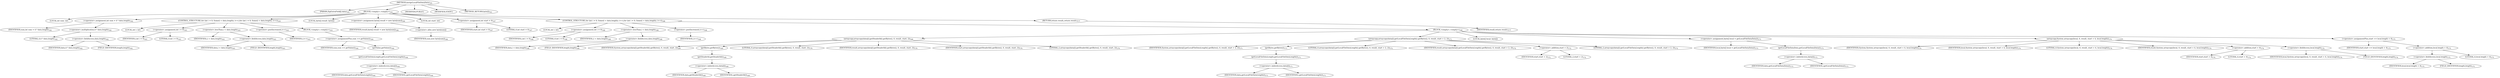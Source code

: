 digraph "mergeLocalFileDataData" {  
"265" [label = <(METHOD,mergeLocalFileDataData)<SUB>161</SUB>> ]
"266" [label = <(PARAM,ZipExtraField[] data)<SUB>161</SUB>> ]
"267" [label = <(BLOCK,&lt;empty&gt;,&lt;empty&gt;)<SUB>161</SUB>> ]
"268" [label = <(LOCAL,int sum: int)> ]
"269" [label = <(&lt;operator&gt;.assignment,int sum = 4 * data.length)<SUB>162</SUB>> ]
"270" [label = <(IDENTIFIER,sum,int sum = 4 * data.length)<SUB>162</SUB>> ]
"271" [label = <(&lt;operator&gt;.multiplication,4 * data.length)<SUB>162</SUB>> ]
"272" [label = <(LITERAL,4,4 * data.length)<SUB>162</SUB>> ]
"273" [label = <(&lt;operator&gt;.fieldAccess,data.length)<SUB>162</SUB>> ]
"274" [label = <(IDENTIFIER,data,4 * data.length)<SUB>162</SUB>> ]
"275" [label = <(FIELD_IDENTIFIER,length,length)<SUB>162</SUB>> ]
"276" [label = <(CONTROL_STRUCTURE,for (int i = 0; Some(i &lt; data.length); i++),for (int i = 0; Some(i &lt; data.length); i++))<SUB>163</SUB>> ]
"277" [label = <(LOCAL,int i: int)> ]
"278" [label = <(&lt;operator&gt;.assignment,int i = 0)<SUB>163</SUB>> ]
"279" [label = <(IDENTIFIER,i,int i = 0)<SUB>163</SUB>> ]
"280" [label = <(LITERAL,0,int i = 0)<SUB>163</SUB>> ]
"281" [label = <(&lt;operator&gt;.lessThan,i &lt; data.length)<SUB>163</SUB>> ]
"282" [label = <(IDENTIFIER,i,i &lt; data.length)<SUB>163</SUB>> ]
"283" [label = <(&lt;operator&gt;.fieldAccess,data.length)<SUB>163</SUB>> ]
"284" [label = <(IDENTIFIER,data,i &lt; data.length)<SUB>163</SUB>> ]
"285" [label = <(FIELD_IDENTIFIER,length,length)<SUB>163</SUB>> ]
"286" [label = <(&lt;operator&gt;.postIncrement,i++)<SUB>163</SUB>> ]
"287" [label = <(IDENTIFIER,i,i++)<SUB>163</SUB>> ]
"288" [label = <(BLOCK,&lt;empty&gt;,&lt;empty&gt;)<SUB>163</SUB>> ]
"289" [label = <(&lt;operator&gt;.assignmentPlus,sum += getValue())<SUB>164</SUB>> ]
"290" [label = <(IDENTIFIER,sum,sum += getValue())<SUB>164</SUB>> ]
"291" [label = <(getValue,getValue())<SUB>164</SUB>> ]
"292" [label = <(getLocalFileDataLength,getLocalFileDataLength())<SUB>164</SUB>> ]
"293" [label = <(&lt;operator&gt;.indexAccess,data[i])<SUB>164</SUB>> ]
"294" [label = <(IDENTIFIER,data,getLocalFileDataLength())<SUB>164</SUB>> ]
"295" [label = <(IDENTIFIER,i,getLocalFileDataLength())<SUB>164</SUB>> ]
"296" [label = <(LOCAL,byte[] result: byte[])> ]
"297" [label = <(&lt;operator&gt;.assignment,byte[] result = new byte[sum])<SUB>166</SUB>> ]
"298" [label = <(IDENTIFIER,result,byte[] result = new byte[sum])<SUB>166</SUB>> ]
"299" [label = <(&lt;operator&gt;.alloc,new byte[sum])> ]
"300" [label = <(IDENTIFIER,sum,new byte[sum])<SUB>166</SUB>> ]
"301" [label = <(LOCAL,int start: int)> ]
"302" [label = <(&lt;operator&gt;.assignment,int start = 0)<SUB>167</SUB>> ]
"303" [label = <(IDENTIFIER,start,int start = 0)<SUB>167</SUB>> ]
"304" [label = <(LITERAL,0,int start = 0)<SUB>167</SUB>> ]
"305" [label = <(CONTROL_STRUCTURE,for (int i = 0; Some(i &lt; data.length); i++),for (int i = 0; Some(i &lt; data.length); i++))<SUB>168</SUB>> ]
"306" [label = <(LOCAL,int i: int)> ]
"307" [label = <(&lt;operator&gt;.assignment,int i = 0)<SUB>168</SUB>> ]
"308" [label = <(IDENTIFIER,i,int i = 0)<SUB>168</SUB>> ]
"309" [label = <(LITERAL,0,int i = 0)<SUB>168</SUB>> ]
"310" [label = <(&lt;operator&gt;.lessThan,i &lt; data.length)<SUB>168</SUB>> ]
"311" [label = <(IDENTIFIER,i,i &lt; data.length)<SUB>168</SUB>> ]
"312" [label = <(&lt;operator&gt;.fieldAccess,data.length)<SUB>168</SUB>> ]
"313" [label = <(IDENTIFIER,data,i &lt; data.length)<SUB>168</SUB>> ]
"314" [label = <(FIELD_IDENTIFIER,length,length)<SUB>168</SUB>> ]
"315" [label = <(&lt;operator&gt;.postIncrement,i++)<SUB>168</SUB>> ]
"316" [label = <(IDENTIFIER,i,i++)<SUB>168</SUB>> ]
"317" [label = <(BLOCK,&lt;empty&gt;,&lt;empty&gt;)<SUB>168</SUB>> ]
"318" [label = <(arraycopy,arraycopy(data[i].getHeaderId().getBytes(), 0, result, start, 2))<SUB>169</SUB>> ]
"319" [label = <(IDENTIFIER,System,arraycopy(data[i].getHeaderId().getBytes(), 0, result, start, 2))<SUB>169</SUB>> ]
"320" [label = <(getBytes,getBytes())<SUB>169</SUB>> ]
"321" [label = <(getHeaderId,getHeaderId())<SUB>169</SUB>> ]
"322" [label = <(&lt;operator&gt;.indexAccess,data[i])<SUB>169</SUB>> ]
"323" [label = <(IDENTIFIER,data,getHeaderId())<SUB>169</SUB>> ]
"324" [label = <(IDENTIFIER,i,getHeaderId())<SUB>169</SUB>> ]
"325" [label = <(LITERAL,0,arraycopy(data[i].getHeaderId().getBytes(), 0, result, start, 2))<SUB>170</SUB>> ]
"326" [label = <(IDENTIFIER,result,arraycopy(data[i].getHeaderId().getBytes(), 0, result, start, 2))<SUB>170</SUB>> ]
"327" [label = <(IDENTIFIER,start,arraycopy(data[i].getHeaderId().getBytes(), 0, result, start, 2))<SUB>170</SUB>> ]
"328" [label = <(LITERAL,2,arraycopy(data[i].getHeaderId().getBytes(), 0, result, start, 2))<SUB>170</SUB>> ]
"329" [label = <(arraycopy,arraycopy(data[i].getLocalFileDataLength().getBytes(), 0, result, start + 2, 2))<SUB>171</SUB>> ]
"330" [label = <(IDENTIFIER,System,arraycopy(data[i].getLocalFileDataLength().getBytes(), 0, result, start + 2, 2))<SUB>171</SUB>> ]
"331" [label = <(getBytes,getBytes())<SUB>171</SUB>> ]
"332" [label = <(getLocalFileDataLength,getLocalFileDataLength())<SUB>171</SUB>> ]
"333" [label = <(&lt;operator&gt;.indexAccess,data[i])<SUB>171</SUB>> ]
"334" [label = <(IDENTIFIER,data,getLocalFileDataLength())<SUB>171</SUB>> ]
"335" [label = <(IDENTIFIER,i,getLocalFileDataLength())<SUB>171</SUB>> ]
"336" [label = <(LITERAL,0,arraycopy(data[i].getLocalFileDataLength().getBytes(), 0, result, start + 2, 2))<SUB>172</SUB>> ]
"337" [label = <(IDENTIFIER,result,arraycopy(data[i].getLocalFileDataLength().getBytes(), 0, result, start + 2, 2))<SUB>172</SUB>> ]
"338" [label = <(&lt;operator&gt;.addition,start + 2)<SUB>172</SUB>> ]
"339" [label = <(IDENTIFIER,start,start + 2)<SUB>172</SUB>> ]
"340" [label = <(LITERAL,2,start + 2)<SUB>172</SUB>> ]
"341" [label = <(LITERAL,2,arraycopy(data[i].getLocalFileDataLength().getBytes(), 0, result, start + 2, 2))<SUB>172</SUB>> ]
"342" [label = <(LOCAL,byte[] local: byte[])> ]
"343" [label = <(&lt;operator&gt;.assignment,byte[] local = getLocalFileDataData())<SUB>173</SUB>> ]
"344" [label = <(IDENTIFIER,local,byte[] local = getLocalFileDataData())<SUB>173</SUB>> ]
"345" [label = <(getLocalFileDataData,getLocalFileDataData())<SUB>173</SUB>> ]
"346" [label = <(&lt;operator&gt;.indexAccess,data[i])<SUB>173</SUB>> ]
"347" [label = <(IDENTIFIER,data,getLocalFileDataData())<SUB>173</SUB>> ]
"348" [label = <(IDENTIFIER,i,getLocalFileDataData())<SUB>173</SUB>> ]
"349" [label = <(arraycopy,System.arraycopy(local, 0, result, start + 4, local.length))<SUB>174</SUB>> ]
"350" [label = <(IDENTIFIER,System,System.arraycopy(local, 0, result, start + 4, local.length))<SUB>174</SUB>> ]
"351" [label = <(IDENTIFIER,local,System.arraycopy(local, 0, result, start + 4, local.length))<SUB>174</SUB>> ]
"352" [label = <(LITERAL,0,System.arraycopy(local, 0, result, start + 4, local.length))<SUB>174</SUB>> ]
"353" [label = <(IDENTIFIER,result,System.arraycopy(local, 0, result, start + 4, local.length))<SUB>174</SUB>> ]
"354" [label = <(&lt;operator&gt;.addition,start + 4)<SUB>174</SUB>> ]
"355" [label = <(IDENTIFIER,start,start + 4)<SUB>174</SUB>> ]
"356" [label = <(LITERAL,4,start + 4)<SUB>174</SUB>> ]
"357" [label = <(&lt;operator&gt;.fieldAccess,local.length)<SUB>174</SUB>> ]
"358" [label = <(IDENTIFIER,local,System.arraycopy(local, 0, result, start + 4, local.length))<SUB>174</SUB>> ]
"359" [label = <(FIELD_IDENTIFIER,length,length)<SUB>174</SUB>> ]
"360" [label = <(&lt;operator&gt;.assignmentPlus,start += local.length + 4)<SUB>175</SUB>> ]
"361" [label = <(IDENTIFIER,start,start += local.length + 4)<SUB>175</SUB>> ]
"362" [label = <(&lt;operator&gt;.addition,local.length + 4)<SUB>175</SUB>> ]
"363" [label = <(&lt;operator&gt;.fieldAccess,local.length)<SUB>175</SUB>> ]
"364" [label = <(IDENTIFIER,local,local.length + 4)<SUB>175</SUB>> ]
"365" [label = <(FIELD_IDENTIFIER,length,length)<SUB>175</SUB>> ]
"366" [label = <(LITERAL,4,local.length + 4)<SUB>175</SUB>> ]
"367" [label = <(RETURN,return result;,return result;)<SUB>177</SUB>> ]
"368" [label = <(IDENTIFIER,result,return result;)<SUB>177</SUB>> ]
"369" [label = <(MODIFIER,PUBLIC)> ]
"370" [label = <(MODIFIER,STATIC)> ]
"371" [label = <(METHOD_RETURN,byte[])<SUB>161</SUB>> ]
  "265" -> "266" 
  "265" -> "267" 
  "265" -> "369" 
  "265" -> "370" 
  "265" -> "371" 
  "267" -> "268" 
  "267" -> "269" 
  "267" -> "276" 
  "267" -> "296" 
  "267" -> "297" 
  "267" -> "301" 
  "267" -> "302" 
  "267" -> "305" 
  "267" -> "367" 
  "269" -> "270" 
  "269" -> "271" 
  "271" -> "272" 
  "271" -> "273" 
  "273" -> "274" 
  "273" -> "275" 
  "276" -> "277" 
  "276" -> "278" 
  "276" -> "281" 
  "276" -> "286" 
  "276" -> "288" 
  "278" -> "279" 
  "278" -> "280" 
  "281" -> "282" 
  "281" -> "283" 
  "283" -> "284" 
  "283" -> "285" 
  "286" -> "287" 
  "288" -> "289" 
  "289" -> "290" 
  "289" -> "291" 
  "291" -> "292" 
  "292" -> "293" 
  "293" -> "294" 
  "293" -> "295" 
  "297" -> "298" 
  "297" -> "299" 
  "299" -> "300" 
  "302" -> "303" 
  "302" -> "304" 
  "305" -> "306" 
  "305" -> "307" 
  "305" -> "310" 
  "305" -> "315" 
  "305" -> "317" 
  "307" -> "308" 
  "307" -> "309" 
  "310" -> "311" 
  "310" -> "312" 
  "312" -> "313" 
  "312" -> "314" 
  "315" -> "316" 
  "317" -> "318" 
  "317" -> "329" 
  "317" -> "342" 
  "317" -> "343" 
  "317" -> "349" 
  "317" -> "360" 
  "318" -> "319" 
  "318" -> "320" 
  "318" -> "325" 
  "318" -> "326" 
  "318" -> "327" 
  "318" -> "328" 
  "320" -> "321" 
  "321" -> "322" 
  "322" -> "323" 
  "322" -> "324" 
  "329" -> "330" 
  "329" -> "331" 
  "329" -> "336" 
  "329" -> "337" 
  "329" -> "338" 
  "329" -> "341" 
  "331" -> "332" 
  "332" -> "333" 
  "333" -> "334" 
  "333" -> "335" 
  "338" -> "339" 
  "338" -> "340" 
  "343" -> "344" 
  "343" -> "345" 
  "345" -> "346" 
  "346" -> "347" 
  "346" -> "348" 
  "349" -> "350" 
  "349" -> "351" 
  "349" -> "352" 
  "349" -> "353" 
  "349" -> "354" 
  "349" -> "357" 
  "354" -> "355" 
  "354" -> "356" 
  "357" -> "358" 
  "357" -> "359" 
  "360" -> "361" 
  "360" -> "362" 
  "362" -> "363" 
  "362" -> "366" 
  "363" -> "364" 
  "363" -> "365" 
  "367" -> "368" 
}
